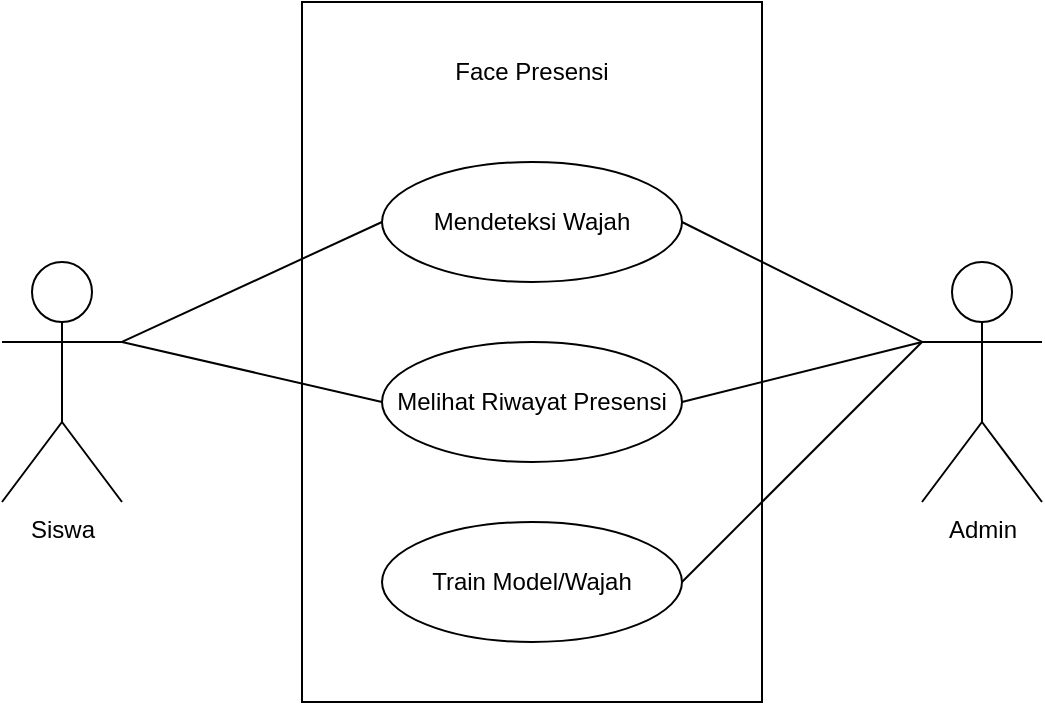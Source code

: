 <mxfile version="24.7.10">
  <diagram name="Page-1" id="zsIf4TN_SCYoAO3ofAWL">
    <mxGraphModel dx="1434" dy="772" grid="1" gridSize="10" guides="1" tooltips="1" connect="1" arrows="1" fold="1" page="1" pageScale="1" pageWidth="850" pageHeight="1100" math="0" shadow="0">
      <root>
        <mxCell id="0" />
        <mxCell id="1" parent="0" />
        <mxCell id="QTW1X4txkWKGXSFF0ujy-1" value="" style="rounded=0;whiteSpace=wrap;html=1;" vertex="1" parent="1">
          <mxGeometry x="300" y="190" width="230" height="350" as="geometry" />
        </mxCell>
        <mxCell id="QTW1X4txkWKGXSFF0ujy-7" value="Siswa" style="shape=umlActor;verticalLabelPosition=bottom;verticalAlign=top;html=1;outlineConnect=0;" vertex="1" parent="1">
          <mxGeometry x="150" y="320" width="60" height="120" as="geometry" />
        </mxCell>
        <mxCell id="QTW1X4txkWKGXSFF0ujy-8" value="Admin" style="shape=umlActor;verticalLabelPosition=bottom;verticalAlign=top;html=1;outlineConnect=0;" vertex="1" parent="1">
          <mxGeometry x="610" y="320" width="60" height="120" as="geometry" />
        </mxCell>
        <mxCell id="QTW1X4txkWKGXSFF0ujy-9" value="Face Presensi" style="text;html=1;align=center;verticalAlign=middle;whiteSpace=wrap;rounded=0;" vertex="1" parent="1">
          <mxGeometry x="365" y="210" width="100" height="30" as="geometry" />
        </mxCell>
        <mxCell id="QTW1X4txkWKGXSFF0ujy-10" value="Mendeteksi Wajah" style="ellipse;whiteSpace=wrap;html=1;" vertex="1" parent="1">
          <mxGeometry x="340" y="270" width="150" height="60" as="geometry" />
        </mxCell>
        <mxCell id="QTW1X4txkWKGXSFF0ujy-11" value="Melihat Riwayat Presensi" style="ellipse;whiteSpace=wrap;html=1;" vertex="1" parent="1">
          <mxGeometry x="340" y="360" width="150" height="60" as="geometry" />
        </mxCell>
        <mxCell id="QTW1X4txkWKGXSFF0ujy-12" value="Train Model/Wajah" style="ellipse;whiteSpace=wrap;html=1;" vertex="1" parent="1">
          <mxGeometry x="340" y="450" width="150" height="60" as="geometry" />
        </mxCell>
        <mxCell id="QTW1X4txkWKGXSFF0ujy-14" value="" style="endArrow=none;html=1;rounded=0;exitX=1;exitY=0.333;exitDx=0;exitDy=0;exitPerimeter=0;entryX=0;entryY=0.5;entryDx=0;entryDy=0;" edge="1" parent="1" source="QTW1X4txkWKGXSFF0ujy-7" target="QTW1X4txkWKGXSFF0ujy-10">
          <mxGeometry width="50" height="50" relative="1" as="geometry">
            <mxPoint x="400" y="420" as="sourcePoint" />
            <mxPoint x="450" y="370" as="targetPoint" />
          </mxGeometry>
        </mxCell>
        <mxCell id="QTW1X4txkWKGXSFF0ujy-15" value="" style="endArrow=none;html=1;rounded=0;exitX=1;exitY=0.333;exitDx=0;exitDy=0;exitPerimeter=0;entryX=0;entryY=0.5;entryDx=0;entryDy=0;" edge="1" parent="1" source="QTW1X4txkWKGXSFF0ujy-7" target="QTW1X4txkWKGXSFF0ujy-11">
          <mxGeometry width="50" height="50" relative="1" as="geometry">
            <mxPoint x="400" y="420" as="sourcePoint" />
            <mxPoint x="450" y="370" as="targetPoint" />
          </mxGeometry>
        </mxCell>
        <mxCell id="QTW1X4txkWKGXSFF0ujy-16" value="" style="endArrow=none;html=1;rounded=0;entryX=0;entryY=0.333;entryDx=0;entryDy=0;entryPerimeter=0;exitX=1;exitY=0.5;exitDx=0;exitDy=0;" edge="1" parent="1" source="QTW1X4txkWKGXSFF0ujy-10" target="QTW1X4txkWKGXSFF0ujy-8">
          <mxGeometry width="50" height="50" relative="1" as="geometry">
            <mxPoint x="400" y="420" as="sourcePoint" />
            <mxPoint x="450" y="370" as="targetPoint" />
          </mxGeometry>
        </mxCell>
        <mxCell id="QTW1X4txkWKGXSFF0ujy-17" value="" style="endArrow=none;html=1;rounded=0;entryX=0;entryY=0.333;entryDx=0;entryDy=0;entryPerimeter=0;exitX=1;exitY=0.5;exitDx=0;exitDy=0;" edge="1" parent="1" source="QTW1X4txkWKGXSFF0ujy-11" target="QTW1X4txkWKGXSFF0ujy-8">
          <mxGeometry width="50" height="50" relative="1" as="geometry">
            <mxPoint x="400" y="420" as="sourcePoint" />
            <mxPoint x="450" y="370" as="targetPoint" />
          </mxGeometry>
        </mxCell>
        <mxCell id="QTW1X4txkWKGXSFF0ujy-18" value="" style="endArrow=none;html=1;rounded=0;exitX=1;exitY=0.5;exitDx=0;exitDy=0;entryX=0;entryY=0.333;entryDx=0;entryDy=0;entryPerimeter=0;" edge="1" parent="1" source="QTW1X4txkWKGXSFF0ujy-12" target="QTW1X4txkWKGXSFF0ujy-8">
          <mxGeometry width="50" height="50" relative="1" as="geometry">
            <mxPoint x="400" y="400" as="sourcePoint" />
            <mxPoint x="570" y="350" as="targetPoint" />
          </mxGeometry>
        </mxCell>
      </root>
    </mxGraphModel>
  </diagram>
</mxfile>

